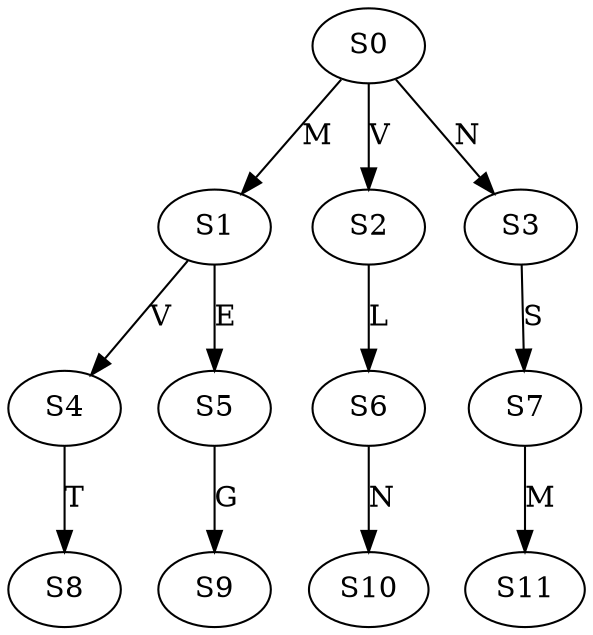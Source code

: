 strict digraph  {
	S0 -> S1 [ label = M ];
	S0 -> S2 [ label = V ];
	S0 -> S3 [ label = N ];
	S1 -> S4 [ label = V ];
	S1 -> S5 [ label = E ];
	S2 -> S6 [ label = L ];
	S3 -> S7 [ label = S ];
	S4 -> S8 [ label = T ];
	S5 -> S9 [ label = G ];
	S6 -> S10 [ label = N ];
	S7 -> S11 [ label = M ];
}
